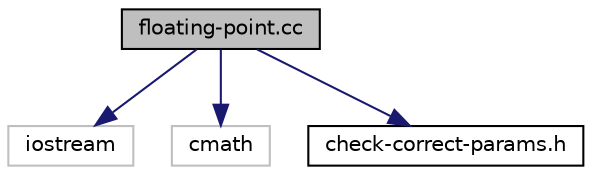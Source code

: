 digraph "floating-point.cc"
{
 // LATEX_PDF_SIZE
  edge [fontname="Helvetica",fontsize="10",labelfontname="Helvetica",labelfontsize="10"];
  node [fontname="Helvetica",fontsize="10",shape=record];
  Node1 [label="floating-point.cc",height=0.2,width=0.4,color="black", fillcolor="grey75", style="filled", fontcolor="black",tooltip="The program returns wheter the parameters are equal or not."];
  Node1 -> Node2 [color="midnightblue",fontsize="10",style="solid"];
  Node2 [label="iostream",height=0.2,width=0.4,color="grey75", fillcolor="white", style="filled",tooltip=" "];
  Node1 -> Node3 [color="midnightblue",fontsize="10",style="solid"];
  Node3 [label="cmath",height=0.2,width=0.4,color="grey75", fillcolor="white", style="filled",tooltip=" "];
  Node1 -> Node4 [color="midnightblue",fontsize="10",style="solid"];
  Node4 [label="check-correct-params.h",height=0.2,width=0.4,color="black", fillcolor="white", style="filled",URL="$check-correct-params_8h_source.html",tooltip=" "];
}
